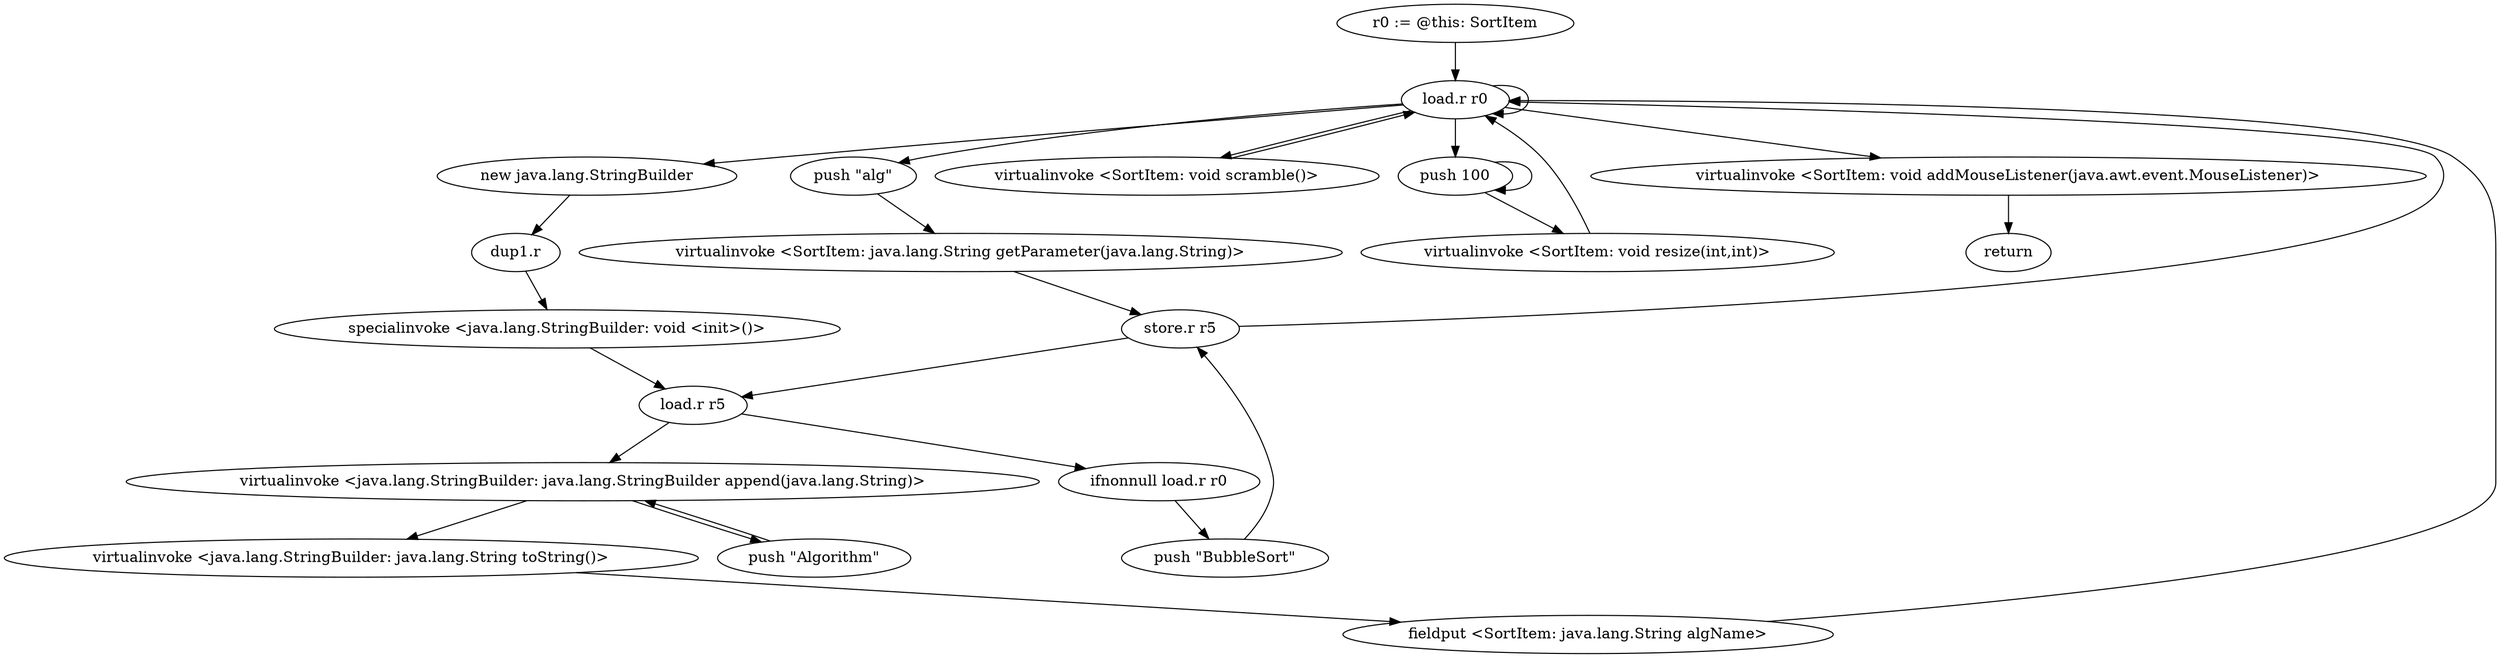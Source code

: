 digraph "" {
    "r0 := @this: SortItem"
    "load.r r0"
    "r0 := @this: SortItem"->"load.r r0";
    "push \"alg\""
    "load.r r0"->"push \"alg\"";
    "virtualinvoke <SortItem: java.lang.String getParameter(java.lang.String)>"
    "push \"alg\""->"virtualinvoke <SortItem: java.lang.String getParameter(java.lang.String)>";
    "store.r r5"
    "virtualinvoke <SortItem: java.lang.String getParameter(java.lang.String)>"->"store.r r5";
    "load.r r5"
    "store.r r5"->"load.r r5";
    "ifnonnull load.r r0"
    "load.r r5"->"ifnonnull load.r r0";
    "push \"BubbleSort\""
    "ifnonnull load.r r0"->"push \"BubbleSort\"";
    "push \"BubbleSort\""->"store.r r5";
    "store.r r5"->"load.r r0";
    "new java.lang.StringBuilder"
    "load.r r0"->"new java.lang.StringBuilder";
    "dup1.r"
    "new java.lang.StringBuilder"->"dup1.r";
    "specialinvoke <java.lang.StringBuilder: void <init>()>"
    "dup1.r"->"specialinvoke <java.lang.StringBuilder: void <init>()>";
    "specialinvoke <java.lang.StringBuilder: void <init>()>"->"load.r r5";
    "virtualinvoke <java.lang.StringBuilder: java.lang.StringBuilder append(java.lang.String)>"
    "load.r r5"->"virtualinvoke <java.lang.StringBuilder: java.lang.StringBuilder append(java.lang.String)>";
    "push \"Algorithm\""
    "virtualinvoke <java.lang.StringBuilder: java.lang.StringBuilder append(java.lang.String)>"->"push \"Algorithm\"";
    "push \"Algorithm\""->"virtualinvoke <java.lang.StringBuilder: java.lang.StringBuilder append(java.lang.String)>";
    "virtualinvoke <java.lang.StringBuilder: java.lang.String toString()>"
    "virtualinvoke <java.lang.StringBuilder: java.lang.StringBuilder append(java.lang.String)>"->"virtualinvoke <java.lang.StringBuilder: java.lang.String toString()>";
    "fieldput <SortItem: java.lang.String algName>"
    "virtualinvoke <java.lang.StringBuilder: java.lang.String toString()>"->"fieldput <SortItem: java.lang.String algName>";
    "fieldput <SortItem: java.lang.String algName>"->"load.r r0";
    "virtualinvoke <SortItem: void scramble()>"
    "load.r r0"->"virtualinvoke <SortItem: void scramble()>";
    "virtualinvoke <SortItem: void scramble()>"->"load.r r0";
    "push 100"
    "load.r r0"->"push 100";
    "push 100"->"push 100";
    "virtualinvoke <SortItem: void resize(int,int)>"
    "push 100"->"virtualinvoke <SortItem: void resize(int,int)>";
    "virtualinvoke <SortItem: void resize(int,int)>"->"load.r r0";
    "load.r r0"->"load.r r0";
    "virtualinvoke <SortItem: void addMouseListener(java.awt.event.MouseListener)>"
    "load.r r0"->"virtualinvoke <SortItem: void addMouseListener(java.awt.event.MouseListener)>";
    "return"
    "virtualinvoke <SortItem: void addMouseListener(java.awt.event.MouseListener)>"->"return";
}
